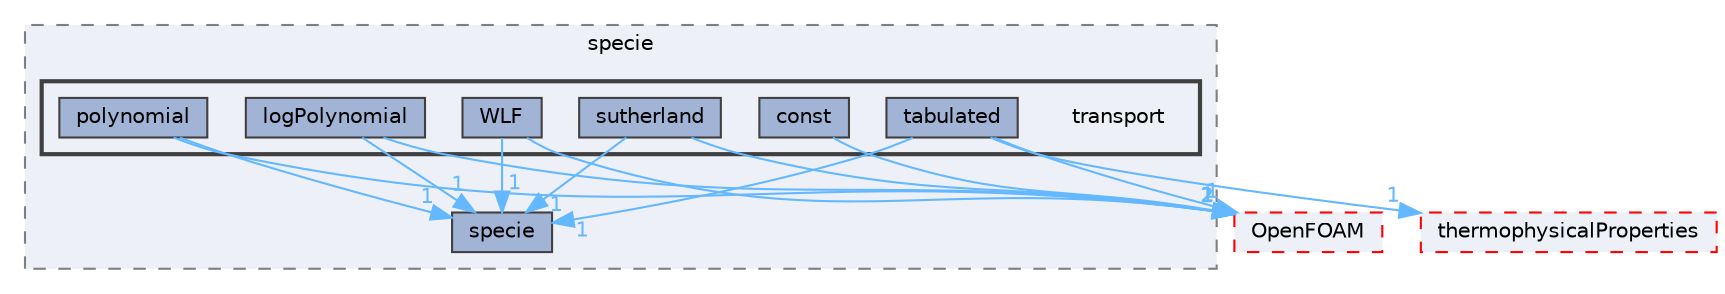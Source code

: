 digraph "src/thermophysicalModels/specie/transport"
{
 // LATEX_PDF_SIZE
  bgcolor="transparent";
  edge [fontname=Helvetica,fontsize=10,labelfontname=Helvetica,labelfontsize=10];
  node [fontname=Helvetica,fontsize=10,shape=box,height=0.2,width=0.4];
  compound=true
  subgraph clusterdir_5c4bf53b114f4c9237cd4ef0431fc9bd {
    graph [ bgcolor="#edf0f7", pencolor="grey50", label="specie", fontname=Helvetica,fontsize=10 style="filled,dashed", URL="dir_5c4bf53b114f4c9237cd4ef0431fc9bd.html",tooltip=""]
  dir_0a4039949b5e30fbb8957147ecb4e7fe [label="specie", fillcolor="#a2b4d6", color="grey25", style="filled", URL="dir_0a4039949b5e30fbb8957147ecb4e7fe.html",tooltip=""];
  subgraph clusterdir_c33051a76953a582918a8b8685a5d648 {
    graph [ bgcolor="#edf0f7", pencolor="grey25", label="", fontname=Helvetica,fontsize=10 style="filled,bold", URL="dir_c33051a76953a582918a8b8685a5d648.html",tooltip=""]
    dir_c33051a76953a582918a8b8685a5d648 [shape=plaintext, label="transport"];
  dir_50b7004949fc65451b752afbb27c0002 [label="const", fillcolor="#a2b4d6", color="grey25", style="filled", URL="dir_50b7004949fc65451b752afbb27c0002.html",tooltip=""];
  dir_23417dff2e784ed95fee5d8ab472fdb8 [label="logPolynomial", fillcolor="#a2b4d6", color="grey25", style="filled", URL="dir_23417dff2e784ed95fee5d8ab472fdb8.html",tooltip=""];
  dir_efc1c099334b53aba8cb0739d05f9c86 [label="polynomial", fillcolor="#a2b4d6", color="grey25", style="filled", URL="dir_efc1c099334b53aba8cb0739d05f9c86.html",tooltip=""];
  dir_27158f13ae118b00d63c3adfa5299510 [label="sutherland", fillcolor="#a2b4d6", color="grey25", style="filled", URL="dir_27158f13ae118b00d63c3adfa5299510.html",tooltip=""];
  dir_e3abd284030c9ad3dfbf4911b90a8760 [label="tabulated", fillcolor="#a2b4d6", color="grey25", style="filled", URL="dir_e3abd284030c9ad3dfbf4911b90a8760.html",tooltip=""];
  dir_f0f9568e80b6fe7efa3c59a9588f9886 [label="WLF", fillcolor="#a2b4d6", color="grey25", style="filled", URL="dir_f0f9568e80b6fe7efa3c59a9588f9886.html",tooltip=""];
  }
  }
  dir_c5473ff19b20e6ec4dfe5c310b3778a8 [label="OpenFOAM", fillcolor="#edf0f7", color="red", style="filled,dashed", URL="dir_c5473ff19b20e6ec4dfe5c310b3778a8.html",tooltip=""];
  dir_e18d608ec106eacfb005ee36ef0e1b8f [label="thermophysicalProperties", fillcolor="#edf0f7", color="red", style="filled,dashed", URL="dir_e18d608ec106eacfb005ee36ef0e1b8f.html",tooltip=""];
  dir_50b7004949fc65451b752afbb27c0002->dir_c5473ff19b20e6ec4dfe5c310b3778a8 [headlabel="1", labeldistance=1.5 headhref="dir_000611_002695.html" href="dir_000611_002695.html" color="steelblue1" fontcolor="steelblue1"];
  dir_23417dff2e784ed95fee5d8ab472fdb8->dir_0a4039949b5e30fbb8957147ecb4e7fe [headlabel="1", labeldistance=1.5 headhref="dir_002258_003684.html" href="dir_002258_003684.html" color="steelblue1" fontcolor="steelblue1"];
  dir_23417dff2e784ed95fee5d8ab472fdb8->dir_c5473ff19b20e6ec4dfe5c310b3778a8 [headlabel="2", labeldistance=1.5 headhref="dir_002258_002695.html" href="dir_002258_002695.html" color="steelblue1" fontcolor="steelblue1"];
  dir_efc1c099334b53aba8cb0739d05f9c86->dir_0a4039949b5e30fbb8957147ecb4e7fe [headlabel="1", labeldistance=1.5 headhref="dir_002992_003684.html" href="dir_002992_003684.html" color="steelblue1" fontcolor="steelblue1"];
  dir_efc1c099334b53aba8cb0739d05f9c86->dir_c5473ff19b20e6ec4dfe5c310b3778a8 [headlabel="2", labeldistance=1.5 headhref="dir_002992_002695.html" href="dir_002992_002695.html" color="steelblue1" fontcolor="steelblue1"];
  dir_27158f13ae118b00d63c3adfa5299510->dir_0a4039949b5e30fbb8957147ecb4e7fe [headlabel="1", labeldistance=1.5 headhref="dir_003894_003684.html" href="dir_003894_003684.html" color="steelblue1" fontcolor="steelblue1"];
  dir_27158f13ae118b00d63c3adfa5299510->dir_c5473ff19b20e6ec4dfe5c310b3778a8 [headlabel="1", labeldistance=1.5 headhref="dir_003894_002695.html" href="dir_003894_002695.html" color="steelblue1" fontcolor="steelblue1"];
  dir_e3abd284030c9ad3dfbf4911b90a8760->dir_0a4039949b5e30fbb8957147ecb4e7fe [headlabel="1", labeldistance=1.5 headhref="dir_003951_003684.html" href="dir_003951_003684.html" color="steelblue1" fontcolor="steelblue1"];
  dir_e3abd284030c9ad3dfbf4911b90a8760->dir_c5473ff19b20e6ec4dfe5c310b3778a8 [headlabel="1", labeldistance=1.5 headhref="dir_003951_002695.html" href="dir_003951_002695.html" color="steelblue1" fontcolor="steelblue1"];
  dir_e3abd284030c9ad3dfbf4911b90a8760->dir_e18d608ec106eacfb005ee36ef0e1b8f [headlabel="1", labeldistance=1.5 headhref="dir_003951_004023.html" href="dir_003951_004023.html" color="steelblue1" fontcolor="steelblue1"];
  dir_f0f9568e80b6fe7efa3c59a9588f9886->dir_0a4039949b5e30fbb8957147ecb4e7fe [headlabel="1", labeldistance=1.5 headhref="dir_004410_003684.html" href="dir_004410_003684.html" color="steelblue1" fontcolor="steelblue1"];
  dir_f0f9568e80b6fe7efa3c59a9588f9886->dir_c5473ff19b20e6ec4dfe5c310b3778a8 [headlabel="1", labeldistance=1.5 headhref="dir_004410_002695.html" href="dir_004410_002695.html" color="steelblue1" fontcolor="steelblue1"];
}
